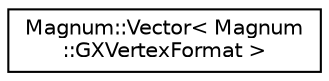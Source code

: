digraph "圖形化之類別階層"
{
  edge [fontname="Helvetica",fontsize="10",labelfontname="Helvetica",labelfontsize="10"];
  node [fontname="Helvetica",fontsize="10",shape=record];
  rankdir="LR";
  Node1 [label="Magnum::Vector\< Magnum\l::GXVertexFormat \>",height=0.2,width=0.4,color="black", fillcolor="white", style="filled",URL="$class_magnum_1_1_vector.html"];
}
